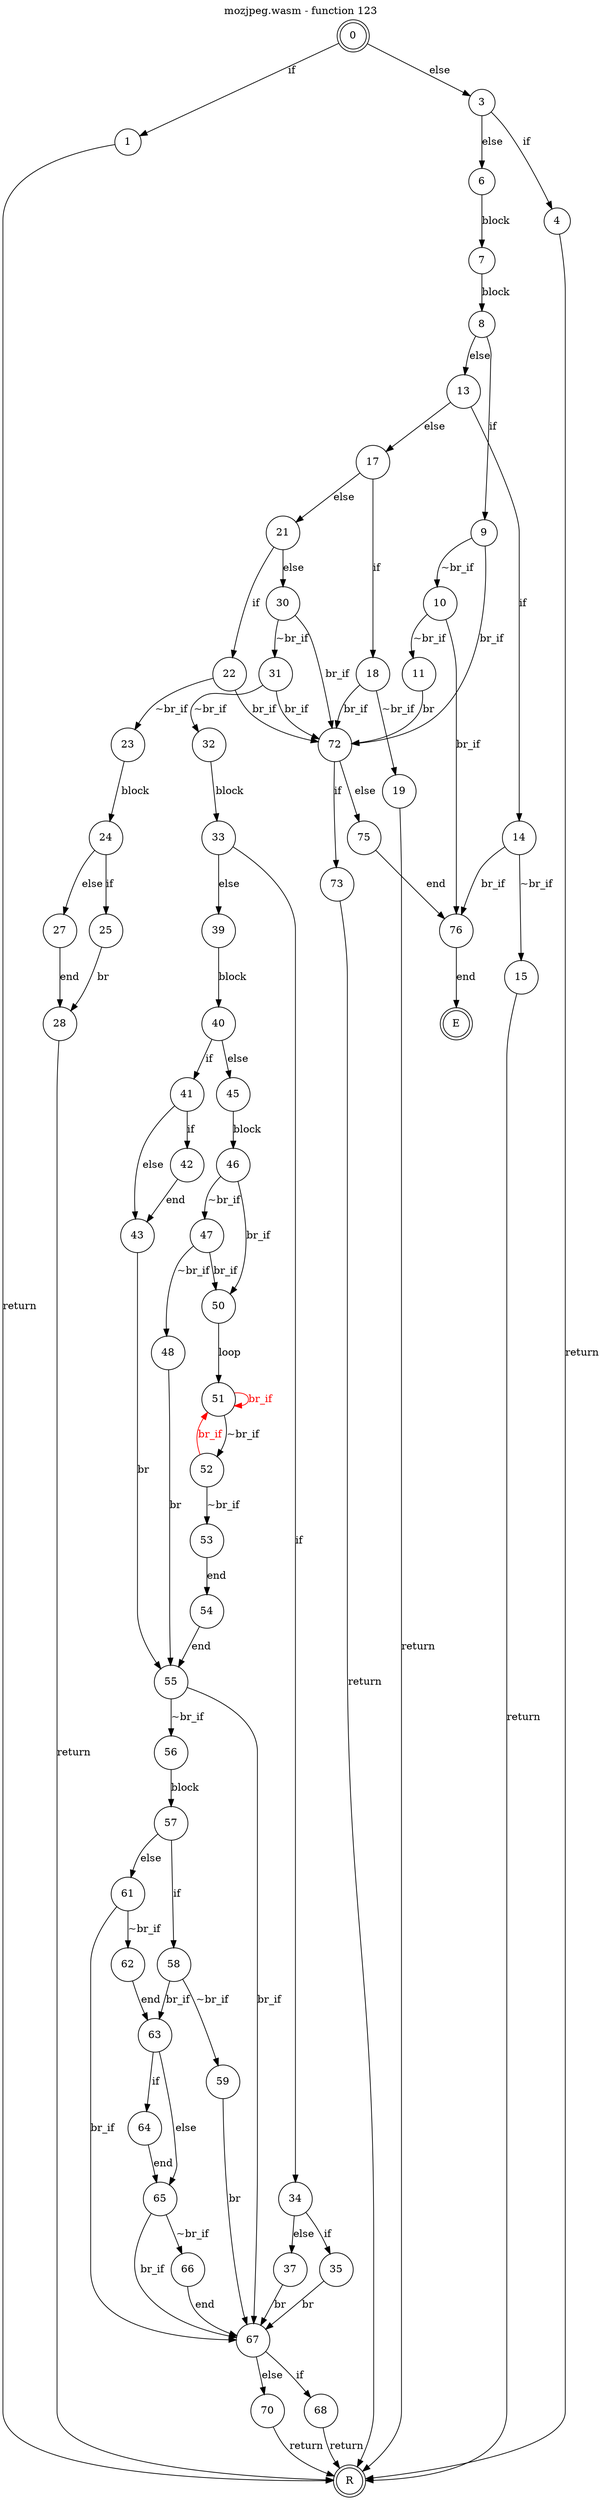 digraph finite_state_machine {
    label = "mozjpeg.wasm - function 123"
    labelloc =  t
    labelfontsize = 16
    labelfontcolor = black
    labelfontname = "Helvetica"
    node [shape = doublecircle]; 0 E R ;
    node [shape = circle];
    0 -> 1[label="if"];
    0 -> 3[label="else"];
    1 -> R[label="return"];
    3 -> 4[label="if"];
    3 -> 6[label="else"];
    4 -> R[label="return"];
    6 -> 7[label="block"];
    7 -> 8[label="block"];
    8 -> 9[label="if"];
    8 -> 13[label="else"];
    9 -> 10[label="~br_if"];
    9 -> 72[label="br_if"];
    10 -> 11[label="~br_if"];
    10 -> 76[label="br_if"];
    11 -> 72[label="br"];
    13 -> 14[label="if"];
    13 -> 17[label="else"];
    14 -> 15[label="~br_if"];
    14 -> 76[label="br_if"];
    15 -> R[label="return"];
    17 -> 18[label="if"];
    17 -> 21[label="else"];
    18 -> 19[label="~br_if"];
    18 -> 72[label="br_if"];
    19 -> R[label="return"];
    21 -> 22[label="if"];
    21 -> 30[label="else"];
    22 -> 23[label="~br_if"];
    22 -> 72[label="br_if"];
    23 -> 24[label="block"];
    24 -> 25[label="if"];
    24 -> 27[label="else"];
    25 -> 28[label="br"];
    27 -> 28[label="end"];
    28 -> R[label="return"];
    30 -> 31[label="~br_if"];
    30 -> 72[label="br_if"];
    31 -> 32[label="~br_if"];
    31 -> 72[label="br_if"];
    32 -> 33[label="block"];
    33 -> 34[label="if"];
    33 -> 39[label="else"];
    34 -> 35[label="if"];
    34 -> 37[label="else"];
    35 -> 67[label="br"];
    37 -> 67[label="br"];
    39 -> 40[label="block"];
    40 -> 41[label="if"];
    40 -> 45[label="else"];
    41 -> 42[label="if"];
    41 -> 43[label="else"];
    42 -> 43[label="end"];
    43 -> 55[label="br"];
    45 -> 46[label="block"];
    46 -> 47[label="~br_if"];
    46 -> 50[label="br_if"];
    47 -> 48[label="~br_if"];
    47 -> 50[label="br_if"];
    48 -> 55[label="br"];
    50 -> 51[label="loop"];
    51 -> 52[label="~br_if"];
    51 -> 51[color="red" fontcolor="red" label="br_if"];
    52 -> 53[label="~br_if"];
    52 -> 51[color="red" fontcolor="red" label="br_if"];
    53 -> 54[label="end"];
    54 -> 55[label="end"];
    55 -> 56[label="~br_if"];
    55 -> 67[label="br_if"];
    56 -> 57[label="block"];
    57 -> 58[label="if"];
    57 -> 61[label="else"];
    58 -> 59[label="~br_if"];
    58 -> 63[label="br_if"];
    59 -> 67[label="br"];
    61 -> 62[label="~br_if"];
    61 -> 67[label="br_if"];
    62 -> 63[label="end"];
    63 -> 64[label="if"];
    63 -> 65[label="else"];
    64 -> 65[label="end"];
    65 -> 66[label="~br_if"];
    65 -> 67[label="br_if"];
    66 -> 67[label="end"];
    67 -> 68[label="if"];
    67 -> 70[label="else"];
    68 -> R[label="return"];
    70 -> R[label="return"];
    72 -> 73[label="if"];
    72 -> 75[label="else"];
    73 -> R[label="return"];
    75 -> 76[label="end"];
    76 -> E[label="end"];
}

